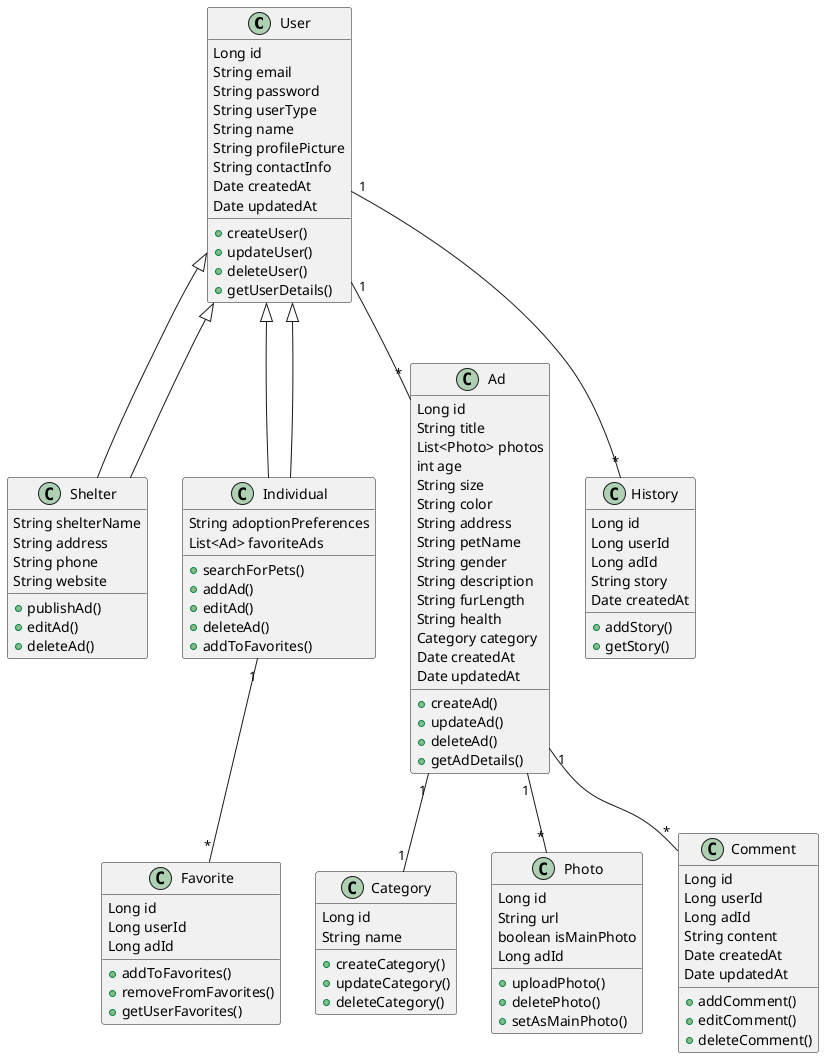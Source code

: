 @startuml
class User {
  Long id
  String email
  String password
  String userType
  String name
  String profilePicture
  String contactInfo
  Date createdAt
  Date updatedAt
  +createUser()
  +updateUser()
  +deleteUser()
  +getUserDetails()
}

class Shelter extends User {
  String shelterName
  String address
  String phone
  String website
  +publishAd()
  +editAd()
  +deleteAd()
}

class Individual extends User {
  String adoptionPreferences
  List<Ad> favoriteAds
  +searchForPets()
  +addAd()
  +editAd()
  +deleteAd()
  +addToFavorites()
}

class Ad {
  Long id
  String title
  List<Photo> photos
  int age
  String size
  String color
  String address
  String petName
  String gender
  String description
  String furLength
  String health
  Category category
  Date createdAt
  Date updatedAt
  +createAd()
  +updateAd()
  +deleteAd()
  +getAdDetails()
}

class Category {
  Long id
  String name
  +createCategory()
  +updateCategory()
  +deleteCategory()
}

class Photo {
  Long id
  String url
  boolean isMainPhoto
  Long adId
  +uploadPhoto()
  +deletePhoto()
  +setAsMainPhoto()
}

class Favorite {
  Long id
  Long userId
  Long adId
  +addToFavorites()
  +removeFromFavorites()
  +getUserFavorites()
}

class Comment {
  Long id
  Long userId
  Long adId
  String content
  Date createdAt
  Date updatedAt
  +addComment()
  +editComment()
  +deleteComment()
}

class History {
  Long id
  Long userId
  Long adId
  String story
  Date createdAt
  +addStory()
  +getStory()
}

User <|-- Shelter
User <|-- Individual
Ad "1" -- "*" Photo
Ad "1" -- "1" Category
User "1" -- "*" Ad
Individual "1" -- "*" Favorite
Ad "1" -- "*" Comment
User "1" -- "*" History
@enduml
